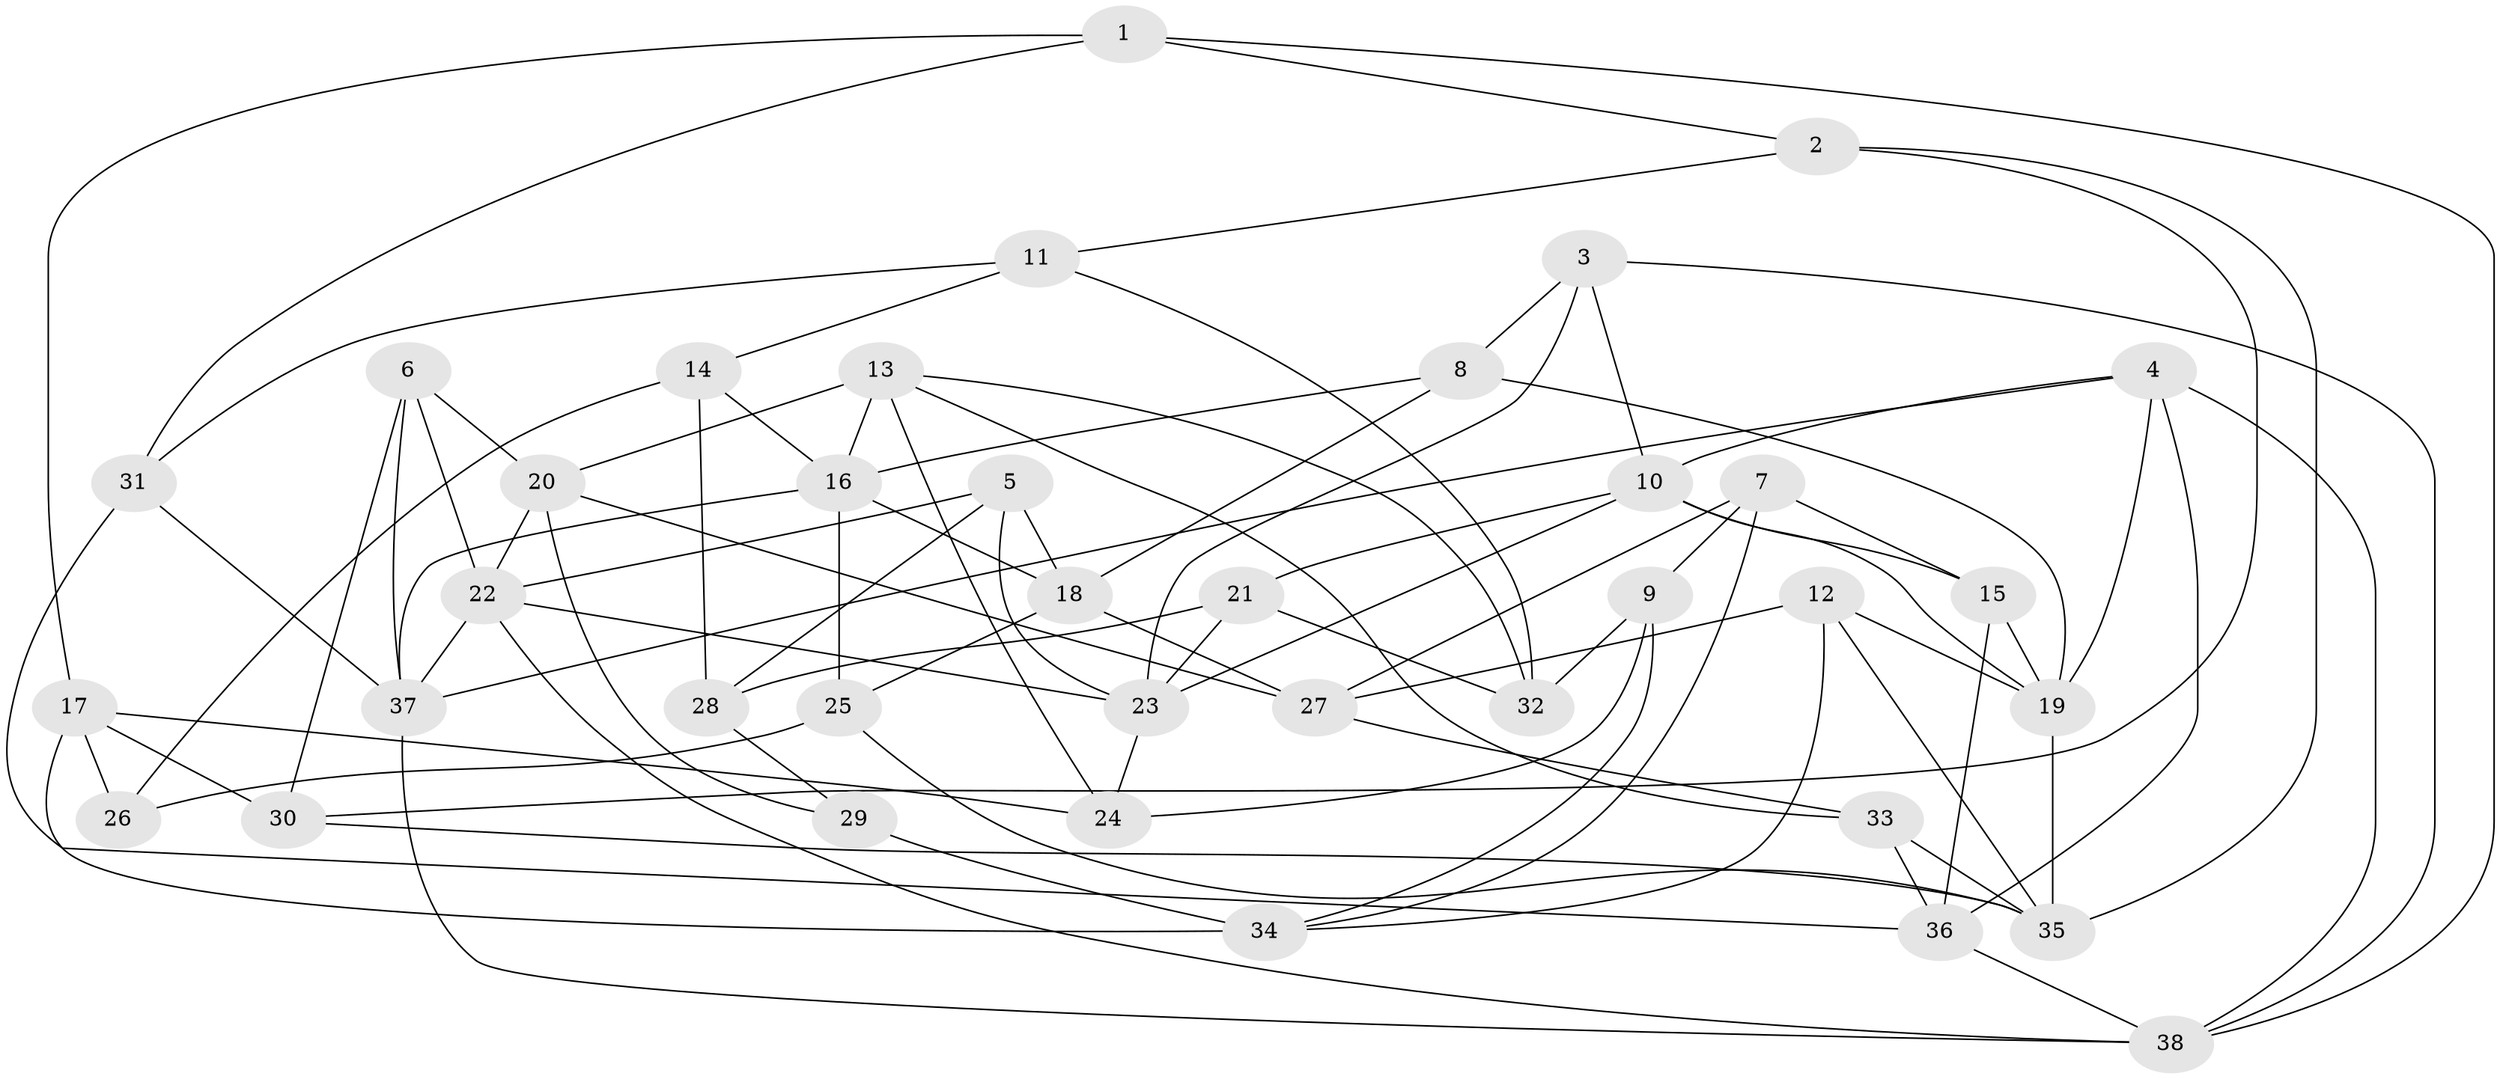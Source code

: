 // original degree distribution, {4: 1.0}
// Generated by graph-tools (version 1.1) at 2025/38/03/04/25 23:38:13]
// undirected, 38 vertices, 87 edges
graph export_dot {
  node [color=gray90,style=filled];
  1;
  2;
  3;
  4;
  5;
  6;
  7;
  8;
  9;
  10;
  11;
  12;
  13;
  14;
  15;
  16;
  17;
  18;
  19;
  20;
  21;
  22;
  23;
  24;
  25;
  26;
  27;
  28;
  29;
  30;
  31;
  32;
  33;
  34;
  35;
  36;
  37;
  38;
  1 -- 2 [weight=1.0];
  1 -- 17 [weight=1.0];
  1 -- 31 [weight=1.0];
  1 -- 38 [weight=1.0];
  2 -- 11 [weight=1.0];
  2 -- 30 [weight=1.0];
  2 -- 35 [weight=1.0];
  3 -- 8 [weight=1.0];
  3 -- 10 [weight=1.0];
  3 -- 23 [weight=1.0];
  3 -- 38 [weight=1.0];
  4 -- 10 [weight=1.0];
  4 -- 19 [weight=1.0];
  4 -- 36 [weight=2.0];
  4 -- 37 [weight=1.0];
  4 -- 38 [weight=1.0];
  5 -- 18 [weight=1.0];
  5 -- 22 [weight=1.0];
  5 -- 23 [weight=1.0];
  5 -- 28 [weight=1.0];
  6 -- 20 [weight=1.0];
  6 -- 22 [weight=1.0];
  6 -- 30 [weight=1.0];
  6 -- 37 [weight=1.0];
  7 -- 9 [weight=1.0];
  7 -- 15 [weight=1.0];
  7 -- 27 [weight=1.0];
  7 -- 34 [weight=1.0];
  8 -- 16 [weight=1.0];
  8 -- 18 [weight=1.0];
  8 -- 19 [weight=1.0];
  9 -- 24 [weight=1.0];
  9 -- 32 [weight=1.0];
  9 -- 34 [weight=1.0];
  10 -- 15 [weight=1.0];
  10 -- 19 [weight=1.0];
  10 -- 21 [weight=1.0];
  10 -- 23 [weight=1.0];
  11 -- 14 [weight=1.0];
  11 -- 31 [weight=1.0];
  11 -- 32 [weight=1.0];
  12 -- 19 [weight=1.0];
  12 -- 27 [weight=1.0];
  12 -- 34 [weight=1.0];
  12 -- 35 [weight=1.0];
  13 -- 16 [weight=1.0];
  13 -- 20 [weight=2.0];
  13 -- 24 [weight=1.0];
  13 -- 32 [weight=1.0];
  13 -- 33 [weight=1.0];
  14 -- 16 [weight=1.0];
  14 -- 26 [weight=1.0];
  14 -- 28 [weight=1.0];
  15 -- 19 [weight=1.0];
  15 -- 36 [weight=1.0];
  16 -- 18 [weight=1.0];
  16 -- 25 [weight=1.0];
  16 -- 37 [weight=1.0];
  17 -- 24 [weight=1.0];
  17 -- 26 [weight=2.0];
  17 -- 30 [weight=1.0];
  17 -- 34 [weight=1.0];
  18 -- 25 [weight=1.0];
  18 -- 27 [weight=2.0];
  19 -- 35 [weight=1.0];
  20 -- 22 [weight=1.0];
  20 -- 27 [weight=1.0];
  20 -- 29 [weight=1.0];
  21 -- 23 [weight=1.0];
  21 -- 28 [weight=1.0];
  21 -- 32 [weight=1.0];
  22 -- 23 [weight=1.0];
  22 -- 37 [weight=1.0];
  22 -- 38 [weight=1.0];
  23 -- 24 [weight=1.0];
  25 -- 26 [weight=1.0];
  25 -- 35 [weight=1.0];
  27 -- 33 [weight=1.0];
  28 -- 29 [weight=1.0];
  29 -- 34 [weight=2.0];
  30 -- 35 [weight=1.0];
  31 -- 36 [weight=1.0];
  31 -- 37 [weight=1.0];
  33 -- 35 [weight=1.0];
  33 -- 36 [weight=1.0];
  36 -- 38 [weight=1.0];
  37 -- 38 [weight=1.0];
}
